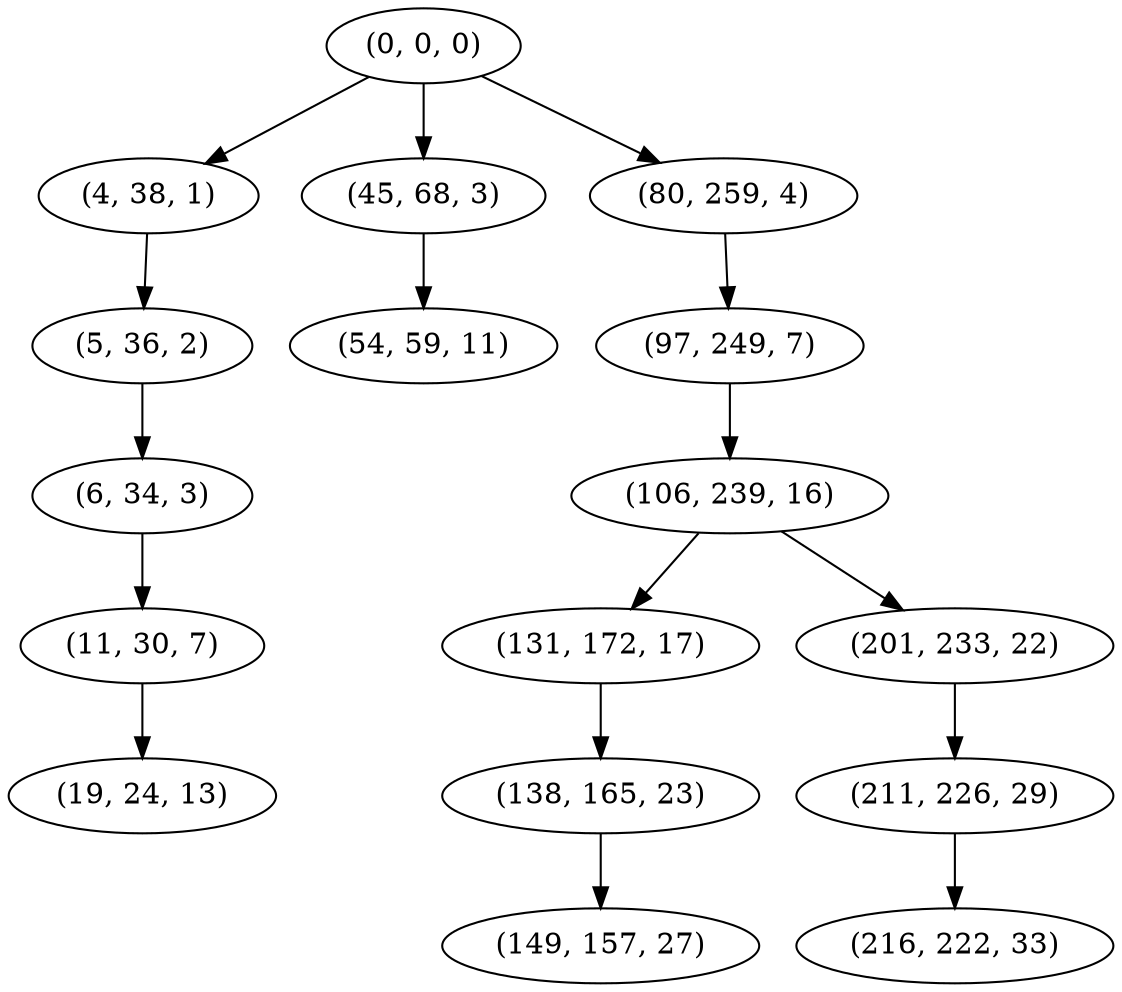digraph tree {
    "(0, 0, 0)";
    "(4, 38, 1)";
    "(5, 36, 2)";
    "(6, 34, 3)";
    "(11, 30, 7)";
    "(19, 24, 13)";
    "(45, 68, 3)";
    "(54, 59, 11)";
    "(80, 259, 4)";
    "(97, 249, 7)";
    "(106, 239, 16)";
    "(131, 172, 17)";
    "(138, 165, 23)";
    "(149, 157, 27)";
    "(201, 233, 22)";
    "(211, 226, 29)";
    "(216, 222, 33)";
    "(0, 0, 0)" -> "(4, 38, 1)";
    "(0, 0, 0)" -> "(45, 68, 3)";
    "(0, 0, 0)" -> "(80, 259, 4)";
    "(4, 38, 1)" -> "(5, 36, 2)";
    "(5, 36, 2)" -> "(6, 34, 3)";
    "(6, 34, 3)" -> "(11, 30, 7)";
    "(11, 30, 7)" -> "(19, 24, 13)";
    "(45, 68, 3)" -> "(54, 59, 11)";
    "(80, 259, 4)" -> "(97, 249, 7)";
    "(97, 249, 7)" -> "(106, 239, 16)";
    "(106, 239, 16)" -> "(131, 172, 17)";
    "(106, 239, 16)" -> "(201, 233, 22)";
    "(131, 172, 17)" -> "(138, 165, 23)";
    "(138, 165, 23)" -> "(149, 157, 27)";
    "(201, 233, 22)" -> "(211, 226, 29)";
    "(211, 226, 29)" -> "(216, 222, 33)";
}
